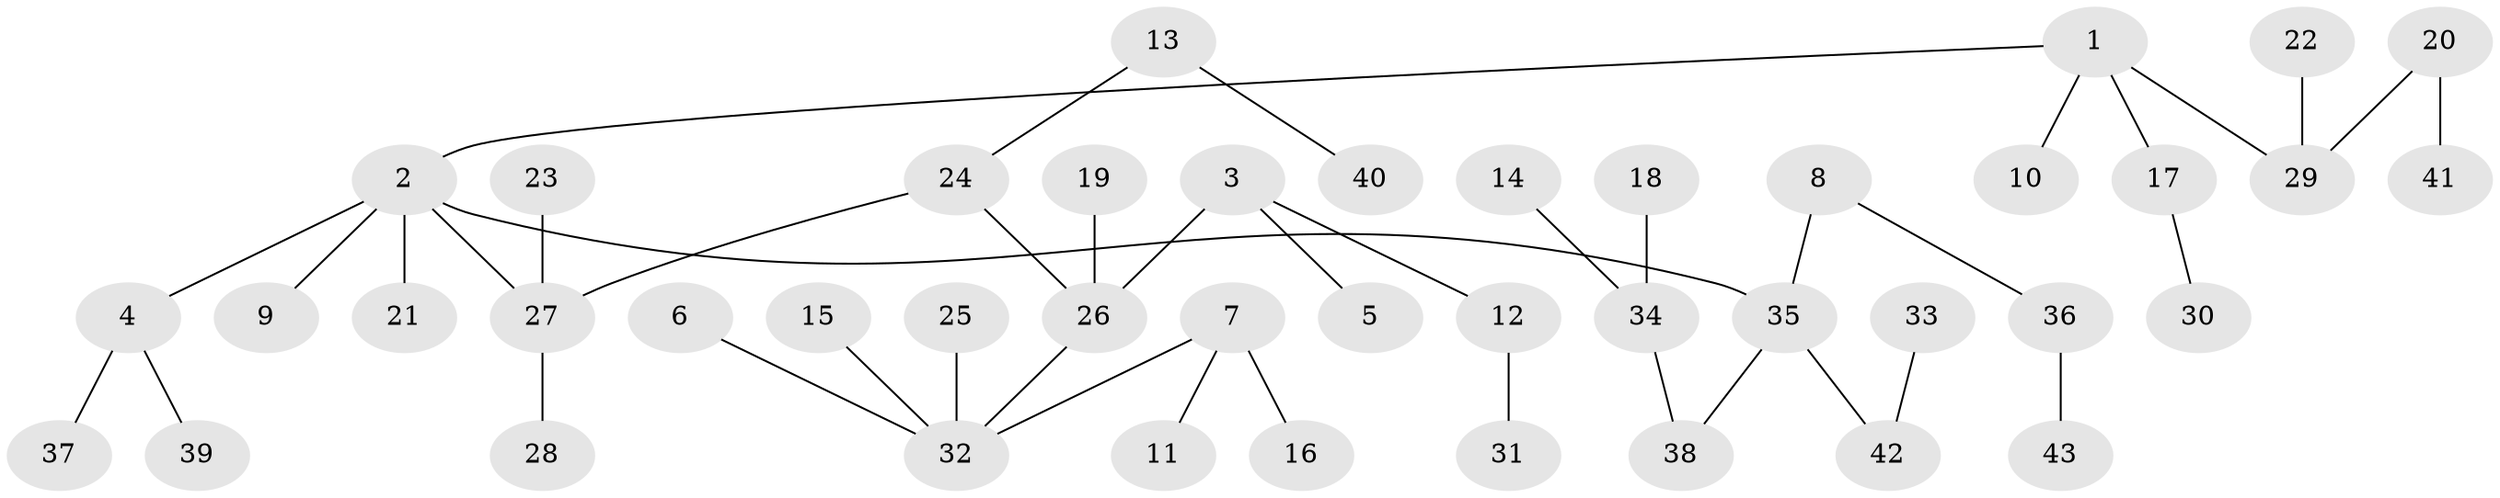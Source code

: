 // original degree distribution, {7: 0.011627906976744186, 6: 0.023255813953488372, 5: 0.046511627906976744, 4: 0.023255813953488372, 2: 0.3023255813953488, 1: 0.47674418604651164, 3: 0.11627906976744186}
// Generated by graph-tools (version 1.1) at 2025/50/03/09/25 03:50:18]
// undirected, 43 vertices, 42 edges
graph export_dot {
graph [start="1"]
  node [color=gray90,style=filled];
  1;
  2;
  3;
  4;
  5;
  6;
  7;
  8;
  9;
  10;
  11;
  12;
  13;
  14;
  15;
  16;
  17;
  18;
  19;
  20;
  21;
  22;
  23;
  24;
  25;
  26;
  27;
  28;
  29;
  30;
  31;
  32;
  33;
  34;
  35;
  36;
  37;
  38;
  39;
  40;
  41;
  42;
  43;
  1 -- 2 [weight=1.0];
  1 -- 10 [weight=1.0];
  1 -- 17 [weight=1.0];
  1 -- 29 [weight=1.0];
  2 -- 4 [weight=1.0];
  2 -- 9 [weight=1.0];
  2 -- 21 [weight=1.0];
  2 -- 27 [weight=1.0];
  2 -- 35 [weight=1.0];
  3 -- 5 [weight=1.0];
  3 -- 12 [weight=1.0];
  3 -- 26 [weight=1.0];
  4 -- 37 [weight=1.0];
  4 -- 39 [weight=1.0];
  6 -- 32 [weight=1.0];
  7 -- 11 [weight=1.0];
  7 -- 16 [weight=1.0];
  7 -- 32 [weight=1.0];
  8 -- 35 [weight=1.0];
  8 -- 36 [weight=1.0];
  12 -- 31 [weight=1.0];
  13 -- 24 [weight=1.0];
  13 -- 40 [weight=1.0];
  14 -- 34 [weight=1.0];
  15 -- 32 [weight=1.0];
  17 -- 30 [weight=1.0];
  18 -- 34 [weight=1.0];
  19 -- 26 [weight=1.0];
  20 -- 29 [weight=1.0];
  20 -- 41 [weight=1.0];
  22 -- 29 [weight=1.0];
  23 -- 27 [weight=1.0];
  24 -- 26 [weight=1.0];
  24 -- 27 [weight=1.0];
  25 -- 32 [weight=1.0];
  26 -- 32 [weight=1.0];
  27 -- 28 [weight=1.0];
  33 -- 42 [weight=1.0];
  34 -- 38 [weight=1.0];
  35 -- 38 [weight=1.0];
  35 -- 42 [weight=1.0];
  36 -- 43 [weight=1.0];
}
